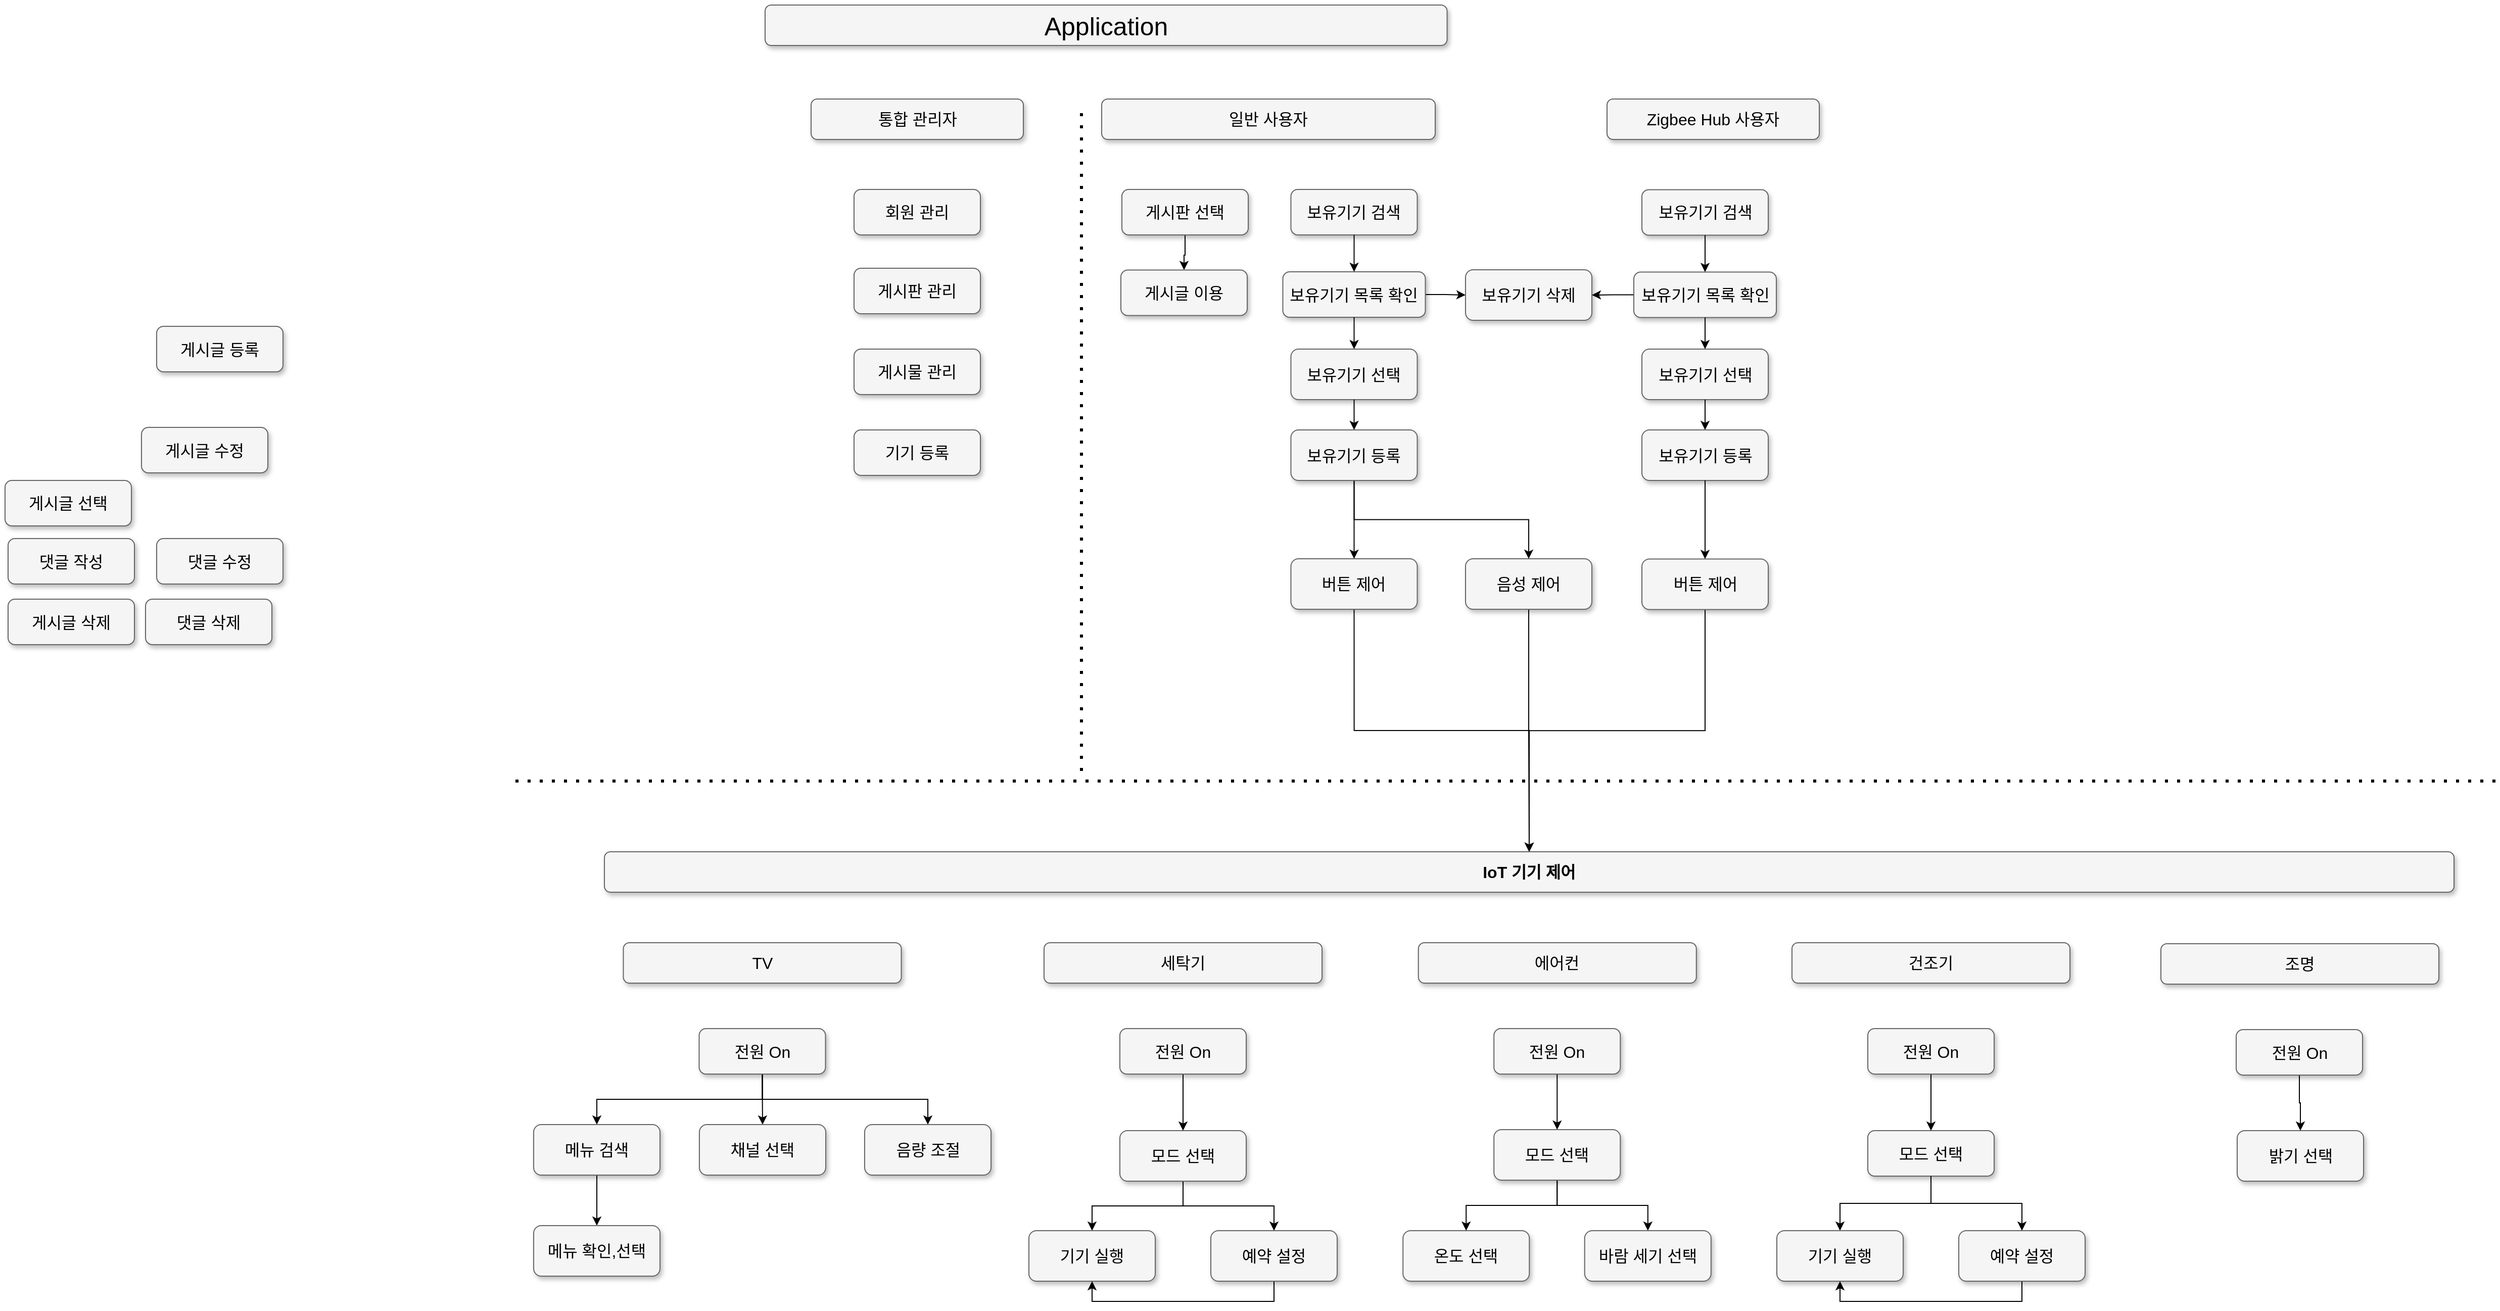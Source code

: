 <mxfile version="24.2.2" type="device">
  <diagram name="페이지-1" id="aEkr7pqib0jLtGHS6V4k">
    <mxGraphModel dx="4044" dy="74" grid="1" gridSize="10" guides="1" tooltips="1" connect="1" arrows="1" fold="1" page="1" pageScale="1" pageWidth="827" pageHeight="1169" math="0" shadow="0">
      <root>
        <mxCell id="0" />
        <mxCell id="1" parent="0" />
        <mxCell id="TS4RJotG6JJuYp0zOZz3-48" value="게시글 등록" style="whiteSpace=wrap;html=1;rounded=1;shadow=1;strokeWidth=1;fontSize=16;align=center;fillColor=#f5f5f5;strokeColor=#666666;" vertex="1" parent="1">
          <mxGeometry x="-1355" y="2300" width="125" height="45" as="geometry" />
        </mxCell>
        <mxCell id="TS4RJotG6JJuYp0zOZz3-49" value="게시글 선택" style="whiteSpace=wrap;html=1;rounded=1;shadow=1;strokeWidth=1;fontSize=16;align=center;fillColor=#f5f5f5;strokeColor=#666666;" vertex="1" parent="1">
          <mxGeometry x="-1505" y="2452.5" width="125" height="45" as="geometry" />
        </mxCell>
        <mxCell id="TS4RJotG6JJuYp0zOZz3-50" value="댓글 작성" style="whiteSpace=wrap;html=1;rounded=1;shadow=1;strokeWidth=1;fontSize=16;align=center;fillColor=#f5f5f5;strokeColor=#666666;" vertex="1" parent="1">
          <mxGeometry x="-1502" y="2510" width="125" height="45" as="geometry" />
        </mxCell>
        <mxCell id="TS4RJotG6JJuYp0zOZz3-51" value="게시글 수정" style="whiteSpace=wrap;html=1;rounded=1;shadow=1;strokeWidth=1;fontSize=16;align=center;fillColor=#f5f5f5;strokeColor=#666666;" vertex="1" parent="1">
          <mxGeometry x="-1370" y="2400" width="125" height="45" as="geometry" />
        </mxCell>
        <mxCell id="TS4RJotG6JJuYp0zOZz3-52" value="게시글 삭제" style="whiteSpace=wrap;html=1;rounded=1;shadow=1;strokeWidth=1;fontSize=16;align=center;fillColor=#f5f5f5;strokeColor=#666666;" vertex="1" parent="1">
          <mxGeometry x="-1502" y="2570" width="125" height="45" as="geometry" />
        </mxCell>
        <mxCell id="TS4RJotG6JJuYp0zOZz3-53" value="댓글 수정" style="whiteSpace=wrap;html=1;rounded=1;shadow=1;strokeWidth=1;fontSize=16;align=center;fillColor=#f5f5f5;strokeColor=#666666;" vertex="1" parent="1">
          <mxGeometry x="-1355" y="2510" width="125" height="45" as="geometry" />
        </mxCell>
        <mxCell id="TS4RJotG6JJuYp0zOZz3-54" value="댓글 삭제" style="whiteSpace=wrap;html=1;rounded=1;shadow=1;strokeWidth=1;fontSize=16;align=center;fillColor=#f5f5f5;strokeColor=#666666;" vertex="1" parent="1">
          <mxGeometry x="-1366" y="2570" width="125" height="45" as="geometry" />
        </mxCell>
        <mxCell id="WFwcToHxhKapd6b1TXgg-1" value="통합 관리자" style="whiteSpace=wrap;html=1;rounded=1;shadow=1;strokeWidth=1;fontSize=16;align=center;fillColor=#f5f5f5;strokeColor=#666666;" parent="1" vertex="1">
          <mxGeometry x="-707.5" y="2075" width="210" height="40" as="geometry" />
        </mxCell>
        <mxCell id="WFwcToHxhKapd6b1TXgg-10" value="일반 사용자" style="whiteSpace=wrap;html=1;rounded=1;shadow=1;strokeWidth=1;fontSize=16;align=center;fillColor=#f5f5f5;strokeColor=#666666;" parent="1" vertex="1">
          <mxGeometry x="-420" y="2075" width="330" height="40" as="geometry" />
        </mxCell>
        <mxCell id="TS4RJotG6JJuYp0zOZz3-97" style="edgeStyle=orthogonalEdgeStyle;rounded=0;orthogonalLoop=1;jettySize=auto;html=1;exitX=0.5;exitY=1;exitDx=0;exitDy=0;" edge="1" parent="1" source="WFwcToHxhKapd6b1TXgg-13" target="WFwcToHxhKapd6b1TXgg-37">
          <mxGeometry relative="1" as="geometry" />
        </mxCell>
        <mxCell id="WFwcToHxhKapd6b1TXgg-13" value="음성 제어" style="whiteSpace=wrap;html=1;rounded=1;shadow=1;strokeWidth=1;fontSize=16;align=center;fillColor=#f5f5f5;strokeColor=#666666;" parent="1" vertex="1">
          <mxGeometry x="-60" y="2530" width="125" height="50" as="geometry" />
        </mxCell>
        <mxCell id="WFwcToHxhKapd6b1TXgg-17" value="&lt;font style=&quot;font-size: 25px;&quot;&gt;Application&lt;/font&gt;" style="whiteSpace=wrap;html=1;rounded=1;shadow=1;strokeWidth=1;fontSize=16;align=center;fillColor=#f5f5f5;strokeColor=#666666;" parent="1" vertex="1">
          <mxGeometry x="-753" y="1982" width="674.75" height="40" as="geometry" />
        </mxCell>
        <mxCell id="WFwcToHxhKapd6b1TXgg-26" value="보유기기 삭제" style="whiteSpace=wrap;html=1;rounded=1;shadow=1;strokeWidth=1;fontSize=16;align=center;fillColor=#f5f5f5;strokeColor=#666666;" parent="1" vertex="1">
          <mxGeometry x="-60" y="2244" width="125" height="50" as="geometry" />
        </mxCell>
        <mxCell id="TS4RJotG6JJuYp0zOZz3-100" style="edgeStyle=orthogonalEdgeStyle;rounded=0;orthogonalLoop=1;jettySize=auto;html=1;exitX=0.5;exitY=1;exitDx=0;exitDy=0;" edge="1" parent="1" source="WFwcToHxhKapd6b1TXgg-27" target="WFwcToHxhKapd6b1TXgg-37">
          <mxGeometry relative="1" as="geometry" />
        </mxCell>
        <mxCell id="WFwcToHxhKapd6b1TXgg-27" value="버튼 제어" style="whiteSpace=wrap;html=1;rounded=1;shadow=1;strokeWidth=1;fontSize=16;align=center;fillColor=#f5f5f5;strokeColor=#666666;" parent="1" vertex="1">
          <mxGeometry x="-232.75" y="2530" width="125" height="50" as="geometry" />
        </mxCell>
        <mxCell id="WFwcToHxhKapd6b1TXgg-37" value="&lt;b&gt;IoT 기기 제어&lt;/b&gt;" style="whiteSpace=wrap;html=1;rounded=1;shadow=1;strokeWidth=1;fontSize=16;align=center;fillColor=#f5f5f5;strokeColor=#666666;" parent="1" vertex="1">
          <mxGeometry x="-912" y="2820" width="1830" height="40" as="geometry" />
        </mxCell>
        <mxCell id="WFwcToHxhKapd6b1TXgg-38" value="세탁기" style="whiteSpace=wrap;html=1;rounded=1;shadow=1;strokeWidth=1;fontSize=16;align=center;fillColor=#f5f5f5;strokeColor=#666666;" parent="1" vertex="1">
          <mxGeometry x="-477" y="2910" width="275" height="40" as="geometry" />
        </mxCell>
        <mxCell id="WFwcToHxhKapd6b1TXgg-39" value="에어컨" style="whiteSpace=wrap;html=1;rounded=1;shadow=1;strokeWidth=1;fontSize=16;align=center;fillColor=#f5f5f5;strokeColor=#666666;" parent="1" vertex="1">
          <mxGeometry x="-106.62" y="2910" width="275" height="40" as="geometry" />
        </mxCell>
        <mxCell id="WFwcToHxhKapd6b1TXgg-40" value="TV" style="whiteSpace=wrap;html=1;rounded=1;shadow=1;strokeWidth=1;fontSize=16;align=center;fillColor=#f5f5f5;strokeColor=#666666;" parent="1" vertex="1">
          <mxGeometry x="-893.25" y="2910" width="275" height="40" as="geometry" />
        </mxCell>
        <mxCell id="WFwcToHxhKapd6b1TXgg-41" value="건조기" style="whiteSpace=wrap;html=1;rounded=1;shadow=1;strokeWidth=1;fontSize=16;align=center;fillColor=#f5f5f5;strokeColor=#666666;" parent="1" vertex="1">
          <mxGeometry x="263" y="2910" width="275" height="40" as="geometry" />
        </mxCell>
        <mxCell id="WFwcToHxhKapd6b1TXgg-42" value="조명" style="whiteSpace=wrap;html=1;rounded=1;shadow=1;strokeWidth=1;fontSize=16;align=center;fillColor=#f5f5f5;strokeColor=#666666;" parent="1" vertex="1">
          <mxGeometry x="628" y="2911" width="275" height="40" as="geometry" />
        </mxCell>
        <mxCell id="TS4RJotG6JJuYp0zOZz3-88" style="edgeStyle=orthogonalEdgeStyle;rounded=0;orthogonalLoop=1;jettySize=auto;html=1;exitX=0.5;exitY=1;exitDx=0;exitDy=0;entryX=0.5;entryY=1;entryDx=0;entryDy=0;" edge="1" parent="1" source="WFwcToHxhKapd6b1TXgg-43" target="TS4RJotG6JJuYp0zOZz3-72">
          <mxGeometry relative="1" as="geometry">
            <mxPoint x="-443.12" y="3255" as="targetPoint" />
          </mxGeometry>
        </mxCell>
        <mxCell id="WFwcToHxhKapd6b1TXgg-43" value="예약 설정" style="whiteSpace=wrap;html=1;rounded=1;shadow=1;strokeWidth=1;fontSize=16;align=center;fillColor=#f5f5f5;strokeColor=#666666;" parent="1" vertex="1">
          <mxGeometry x="-312" y="3195" width="125" height="50" as="geometry" />
        </mxCell>
        <mxCell id="TS4RJotG6JJuYp0zOZz3-74" style="edgeStyle=orthogonalEdgeStyle;rounded=0;orthogonalLoop=1;jettySize=auto;html=1;exitX=0.5;exitY=1;exitDx=0;exitDy=0;" edge="1" parent="1" source="WFwcToHxhKapd6b1TXgg-44" target="TS4RJotG6JJuYp0zOZz3-72">
          <mxGeometry relative="1" as="geometry" />
        </mxCell>
        <mxCell id="TS4RJotG6JJuYp0zOZz3-75" style="edgeStyle=orthogonalEdgeStyle;rounded=0;orthogonalLoop=1;jettySize=auto;html=1;exitX=0.5;exitY=1;exitDx=0;exitDy=0;entryX=0.5;entryY=0;entryDx=0;entryDy=0;" edge="1" parent="1" source="WFwcToHxhKapd6b1TXgg-44" target="WFwcToHxhKapd6b1TXgg-43">
          <mxGeometry relative="1" as="geometry" />
        </mxCell>
        <mxCell id="WFwcToHxhKapd6b1TXgg-44" value="모드 선택" style="whiteSpace=wrap;html=1;rounded=1;shadow=1;strokeWidth=1;fontSize=16;align=center;fillColor=#f5f5f5;strokeColor=#666666;" parent="1" vertex="1">
          <mxGeometry x="-402" y="3096" width="125" height="50" as="geometry" />
        </mxCell>
        <mxCell id="WFwcToHxhKapd6b1TXgg-46" value="온도 선택" style="whiteSpace=wrap;html=1;rounded=1;shadow=1;strokeWidth=1;fontSize=16;align=center;fillColor=#f5f5f5;strokeColor=#666666;" parent="1" vertex="1">
          <mxGeometry x="-121.87" y="3195" width="125" height="50" as="geometry" />
        </mxCell>
        <mxCell id="TS4RJotG6JJuYp0zOZz3-67" style="edgeStyle=orthogonalEdgeStyle;rounded=0;orthogonalLoop=1;jettySize=auto;html=1;exitX=0.5;exitY=1;exitDx=0;exitDy=0;entryX=0.5;entryY=0;entryDx=0;entryDy=0;" edge="1" parent="1" source="WFwcToHxhKapd6b1TXgg-48" target="WFwcToHxhKapd6b1TXgg-62">
          <mxGeometry relative="1" as="geometry" />
        </mxCell>
        <mxCell id="TS4RJotG6JJuYp0zOZz3-68" style="edgeStyle=orthogonalEdgeStyle;rounded=0;orthogonalLoop=1;jettySize=auto;html=1;exitX=0.5;exitY=1;exitDx=0;exitDy=0;entryX=0.5;entryY=0;entryDx=0;entryDy=0;" edge="1" parent="1" source="WFwcToHxhKapd6b1TXgg-48" target="WFwcToHxhKapd6b1TXgg-56">
          <mxGeometry relative="1" as="geometry" />
        </mxCell>
        <mxCell id="TS4RJotG6JJuYp0zOZz3-69" style="edgeStyle=orthogonalEdgeStyle;rounded=0;orthogonalLoop=1;jettySize=auto;html=1;exitX=0.5;exitY=1;exitDx=0;exitDy=0;entryX=0.5;entryY=0;entryDx=0;entryDy=0;" edge="1" parent="1" source="WFwcToHxhKapd6b1TXgg-48" target="TS4RJotG6JJuYp0zOZz3-66">
          <mxGeometry relative="1" as="geometry" />
        </mxCell>
        <mxCell id="WFwcToHxhKapd6b1TXgg-48" value="전원 On" style="whiteSpace=wrap;html=1;rounded=1;shadow=1;strokeWidth=1;fontSize=16;align=center;fillColor=#f5f5f5;strokeColor=#666666;" parent="1" vertex="1">
          <mxGeometry x="-818.25" y="2995" width="125" height="45" as="geometry" />
        </mxCell>
        <mxCell id="WFwcToHxhKapd6b1TXgg-49" value="모드 선택" style="whiteSpace=wrap;html=1;rounded=1;shadow=1;strokeWidth=1;fontSize=16;align=center;fillColor=#f5f5f5;strokeColor=#666666;" parent="1" vertex="1">
          <mxGeometry x="338" y="3096" width="125" height="45" as="geometry" />
        </mxCell>
        <mxCell id="WFwcToHxhKapd6b1TXgg-52" value="밝기 선택" style="whiteSpace=wrap;html=1;rounded=1;shadow=1;strokeWidth=1;fontSize=16;align=center;fillColor=#f5f5f5;strokeColor=#666666;" parent="1" vertex="1">
          <mxGeometry x="703.5" y="3096" width="125" height="50" as="geometry" />
        </mxCell>
        <mxCell id="TS4RJotG6JJuYp0zOZz3-81" style="edgeStyle=orthogonalEdgeStyle;rounded=0;orthogonalLoop=1;jettySize=auto;html=1;exitX=0.5;exitY=1;exitDx=0;exitDy=0;entryX=0.5;entryY=0;entryDx=0;entryDy=0;" edge="1" parent="1" source="WFwcToHxhKapd6b1TXgg-53" target="WFwcToHxhKapd6b1TXgg-46">
          <mxGeometry relative="1" as="geometry" />
        </mxCell>
        <mxCell id="TS4RJotG6JJuYp0zOZz3-82" style="edgeStyle=orthogonalEdgeStyle;rounded=0;orthogonalLoop=1;jettySize=auto;html=1;exitX=0.5;exitY=1;exitDx=0;exitDy=0;" edge="1" parent="1" source="WFwcToHxhKapd6b1TXgg-53" target="WFwcToHxhKapd6b1TXgg-54">
          <mxGeometry relative="1" as="geometry" />
        </mxCell>
        <mxCell id="WFwcToHxhKapd6b1TXgg-53" value="모드 선택" style="whiteSpace=wrap;html=1;rounded=1;shadow=1;strokeWidth=1;fontSize=16;align=center;fillColor=#f5f5f5;strokeColor=#666666;" parent="1" vertex="1">
          <mxGeometry x="-31.87" y="3095" width="125" height="50" as="geometry" />
        </mxCell>
        <mxCell id="WFwcToHxhKapd6b1TXgg-54" value="&lt;span&gt;바람 세기 선택&lt;/span&gt;" style="whiteSpace=wrap;html=1;rounded=1;shadow=1;strokeWidth=1;fontSize=16;align=center;fillColor=#f5f5f5;strokeColor=#666666;" parent="1" vertex="1">
          <mxGeometry x="57.88" y="3195" width="125" height="50" as="geometry" />
        </mxCell>
        <mxCell id="WFwcToHxhKapd6b1TXgg-56" value="채널 선택" style="whiteSpace=wrap;html=1;rounded=1;shadow=1;strokeWidth=1;fontSize=16;align=center;fillColor=#f5f5f5;strokeColor=#666666;" parent="1" vertex="1">
          <mxGeometry x="-818" y="3090" width="125" height="50" as="geometry" />
        </mxCell>
        <mxCell id="TS4RJotG6JJuYp0zOZz3-70" style="edgeStyle=orthogonalEdgeStyle;rounded=0;orthogonalLoop=1;jettySize=auto;html=1;exitX=0.5;exitY=1;exitDx=0;exitDy=0;" edge="1" parent="1" source="WFwcToHxhKapd6b1TXgg-62" target="TS4RJotG6JJuYp0zOZz3-65">
          <mxGeometry relative="1" as="geometry" />
        </mxCell>
        <mxCell id="WFwcToHxhKapd6b1TXgg-62" value="메뉴 검색" style="whiteSpace=wrap;html=1;rounded=1;shadow=1;strokeWidth=1;fontSize=16;align=center;fillColor=#f5f5f5;strokeColor=#666666;" parent="1" vertex="1">
          <mxGeometry x="-982" y="3090" width="125" height="50" as="geometry" />
        </mxCell>
        <mxCell id="WFwcToHxhKapd6b1TXgg-79" value="" style="endArrow=none;dashed=1;html=1;dashPattern=1 3;strokeWidth=3;rounded=0;" parent="1" edge="1">
          <mxGeometry width="50" height="50" relative="1" as="geometry">
            <mxPoint x="-440" y="2740" as="sourcePoint" />
            <mxPoint x="-440" y="2080" as="targetPoint" />
          </mxGeometry>
        </mxCell>
        <mxCell id="WFwcToHxhKapd6b1TXgg-81" value="" style="endArrow=none;dashed=1;html=1;dashPattern=1 3;strokeWidth=3;rounded=0;" parent="1" edge="1">
          <mxGeometry width="50" height="50" relative="1" as="geometry">
            <mxPoint x="-1000" y="2750" as="sourcePoint" />
            <mxPoint x="960" y="2750" as="targetPoint" />
          </mxGeometry>
        </mxCell>
        <mxCell id="TS4RJotG6JJuYp0zOZz3-34" style="edgeStyle=orthogonalEdgeStyle;rounded=0;orthogonalLoop=1;jettySize=auto;html=1;entryX=1;entryY=0.5;entryDx=0;entryDy=0;" edge="1" parent="1" source="WFwcToHxhKapd6b1TXgg-91" target="WFwcToHxhKapd6b1TXgg-26">
          <mxGeometry relative="1" as="geometry" />
        </mxCell>
        <mxCell id="WFwcToHxhKapd6b1TXgg-91" value="보유기기 목록 확인" style="whiteSpace=wrap;html=1;rounded=1;shadow=1;strokeWidth=1;fontSize=16;align=center;fillColor=#f5f5f5;strokeColor=#666666;" parent="1" vertex="1">
          <mxGeometry x="106.5" y="2246.25" width="141" height="45" as="geometry" />
        </mxCell>
        <mxCell id="WFwcToHxhKapd6b1TXgg-93" value="보유기기 검색" style="whiteSpace=wrap;html=1;rounded=1;shadow=1;strokeWidth=1;fontSize=16;align=center;fillColor=#f5f5f5;strokeColor=#666666;" parent="1" vertex="1">
          <mxGeometry x="114.5" y="2164.75" width="125" height="45" as="geometry" />
        </mxCell>
        <mxCell id="WFwcToHxhKapd6b1TXgg-129" value="보유기기 선택" style="whiteSpace=wrap;html=1;rounded=1;shadow=1;strokeWidth=1;fontSize=16;align=center;fillColor=#f5f5f5;strokeColor=#666666;" parent="1" vertex="1">
          <mxGeometry x="114.5" y="2322.5" width="125" height="50" as="geometry" />
        </mxCell>
        <mxCell id="TS4RJotG6JJuYp0zOZz3-7" value="" style="endArrow=classic;html=1;rounded=0;exitX=0.5;exitY=1;exitDx=0;exitDy=0;entryX=0.5;entryY=0;entryDx=0;entryDy=0;" edge="1" parent="1" source="WFwcToHxhKapd6b1TXgg-93" target="WFwcToHxhKapd6b1TXgg-91">
          <mxGeometry width="50" height="50" relative="1" as="geometry">
            <mxPoint x="55.5" y="2410.25" as="sourcePoint" />
            <mxPoint x="105.5" y="2360.25" as="targetPoint" />
          </mxGeometry>
        </mxCell>
        <mxCell id="TS4RJotG6JJuYp0zOZz3-8" value="" style="endArrow=classic;html=1;rounded=0;exitX=0.5;exitY=1;exitDx=0;exitDy=0;entryX=0.5;entryY=0;entryDx=0;entryDy=0;" edge="1" parent="1" source="WFwcToHxhKapd6b1TXgg-91" target="WFwcToHxhKapd6b1TXgg-129">
          <mxGeometry width="50" height="50" relative="1" as="geometry">
            <mxPoint x="186.5" y="2220.25" as="sourcePoint" />
            <mxPoint x="186.5" y="2260.25" as="targetPoint" />
          </mxGeometry>
        </mxCell>
        <mxCell id="TS4RJotG6JJuYp0zOZz3-9" value="보유기기 등록" style="whiteSpace=wrap;html=1;rounded=1;shadow=1;strokeWidth=1;fontSize=16;align=center;fillColor=#f5f5f5;strokeColor=#666666;" vertex="1" parent="1">
          <mxGeometry x="114.5" y="2402.5" width="125" height="50" as="geometry" />
        </mxCell>
        <mxCell id="TS4RJotG6JJuYp0zOZz3-99" style="edgeStyle=orthogonalEdgeStyle;rounded=0;orthogonalLoop=1;jettySize=auto;html=1;exitX=0.5;exitY=1;exitDx=0;exitDy=0;entryX=0.5;entryY=0;entryDx=0;entryDy=0;" edge="1" parent="1" source="TS4RJotG6JJuYp0zOZz3-10" target="WFwcToHxhKapd6b1TXgg-37">
          <mxGeometry relative="1" as="geometry" />
        </mxCell>
        <mxCell id="TS4RJotG6JJuYp0zOZz3-10" value="버튼 제어" style="whiteSpace=wrap;html=1;rounded=1;shadow=1;strokeWidth=1;fontSize=16;align=center;fillColor=#f5f5f5;strokeColor=#666666;" vertex="1" parent="1">
          <mxGeometry x="114.5" y="2530.25" width="125" height="50" as="geometry" />
        </mxCell>
        <mxCell id="TS4RJotG6JJuYp0zOZz3-11" value="" style="endArrow=classic;html=1;rounded=0;exitX=0.5;exitY=1;exitDx=0;exitDy=0;entryX=0.5;entryY=0;entryDx=0;entryDy=0;" edge="1" parent="1" source="WFwcToHxhKapd6b1TXgg-129" target="TS4RJotG6JJuYp0zOZz3-9">
          <mxGeometry width="50" height="50" relative="1" as="geometry">
            <mxPoint x="186.5" y="2305.25" as="sourcePoint" />
            <mxPoint x="186.5" y="2346.25" as="targetPoint" />
          </mxGeometry>
        </mxCell>
        <mxCell id="TS4RJotG6JJuYp0zOZz3-12" value="" style="endArrow=classic;html=1;rounded=0;exitX=0.5;exitY=1;exitDx=0;exitDy=0;entryX=0.5;entryY=0;entryDx=0;entryDy=0;" edge="1" parent="1" source="TS4RJotG6JJuYp0zOZz3-9" target="TS4RJotG6JJuYp0zOZz3-10">
          <mxGeometry width="50" height="50" relative="1" as="geometry">
            <mxPoint x="196.5" y="2315.25" as="sourcePoint" />
            <mxPoint x="196.5" y="2356.25" as="targetPoint" />
          </mxGeometry>
        </mxCell>
        <mxCell id="TS4RJotG6JJuYp0zOZz3-33" style="edgeStyle=orthogonalEdgeStyle;rounded=0;orthogonalLoop=1;jettySize=auto;html=1;entryX=0;entryY=0.5;entryDx=0;entryDy=0;" edge="1" parent="1" source="TS4RJotG6JJuYp0zOZz3-13" target="WFwcToHxhKapd6b1TXgg-26">
          <mxGeometry relative="1" as="geometry" />
        </mxCell>
        <mxCell id="TS4RJotG6JJuYp0zOZz3-13" value="보유기기 목록 확인" style="whiteSpace=wrap;html=1;rounded=1;shadow=1;strokeWidth=1;fontSize=16;align=center;fillColor=#f5f5f5;strokeColor=#666666;" vertex="1" parent="1">
          <mxGeometry x="-240.75" y="2246" width="141" height="45" as="geometry" />
        </mxCell>
        <mxCell id="TS4RJotG6JJuYp0zOZz3-14" value="보유기기 검색" style="whiteSpace=wrap;html=1;rounded=1;shadow=1;strokeWidth=1;fontSize=16;align=center;fillColor=#f5f5f5;strokeColor=#666666;" vertex="1" parent="1">
          <mxGeometry x="-232.75" y="2164.5" width="125" height="45" as="geometry" />
        </mxCell>
        <mxCell id="TS4RJotG6JJuYp0zOZz3-15" value="보유기기 선택" style="whiteSpace=wrap;html=1;rounded=1;shadow=1;strokeWidth=1;fontSize=16;align=center;fillColor=#f5f5f5;strokeColor=#666666;" vertex="1" parent="1">
          <mxGeometry x="-232.75" y="2322.5" width="125" height="50" as="geometry" />
        </mxCell>
        <mxCell id="TS4RJotG6JJuYp0zOZz3-16" value="" style="endArrow=classic;html=1;rounded=0;exitX=0.5;exitY=1;exitDx=0;exitDy=0;entryX=0.5;entryY=0;entryDx=0;entryDy=0;" edge="1" parent="1" source="TS4RJotG6JJuYp0zOZz3-14" target="TS4RJotG6JJuYp0zOZz3-13">
          <mxGeometry width="50" height="50" relative="1" as="geometry">
            <mxPoint x="-291.75" y="2410" as="sourcePoint" />
            <mxPoint x="-241.75" y="2360" as="targetPoint" />
          </mxGeometry>
        </mxCell>
        <mxCell id="TS4RJotG6JJuYp0zOZz3-17" value="" style="endArrow=classic;html=1;rounded=0;exitX=0.5;exitY=1;exitDx=0;exitDy=0;entryX=0.5;entryY=0;entryDx=0;entryDy=0;" edge="1" parent="1" source="TS4RJotG6JJuYp0zOZz3-13" target="TS4RJotG6JJuYp0zOZz3-15">
          <mxGeometry width="50" height="50" relative="1" as="geometry">
            <mxPoint x="-160.75" y="2220" as="sourcePoint" />
            <mxPoint x="-160.75" y="2260" as="targetPoint" />
          </mxGeometry>
        </mxCell>
        <mxCell id="TS4RJotG6JJuYp0zOZz3-26" style="edgeStyle=orthogonalEdgeStyle;rounded=0;orthogonalLoop=1;jettySize=auto;html=1;exitX=0.5;exitY=1;exitDx=0;exitDy=0;" edge="1" parent="1" source="TS4RJotG6JJuYp0zOZz3-18" target="WFwcToHxhKapd6b1TXgg-27">
          <mxGeometry relative="1" as="geometry" />
        </mxCell>
        <mxCell id="TS4RJotG6JJuYp0zOZz3-60" style="edgeStyle=orthogonalEdgeStyle;rounded=0;orthogonalLoop=1;jettySize=auto;html=1;exitX=0.5;exitY=1;exitDx=0;exitDy=0;entryX=0.5;entryY=0;entryDx=0;entryDy=0;" edge="1" parent="1" source="TS4RJotG6JJuYp0zOZz3-18" target="WFwcToHxhKapd6b1TXgg-13">
          <mxGeometry relative="1" as="geometry" />
        </mxCell>
        <mxCell id="TS4RJotG6JJuYp0zOZz3-18" value="보유기기 등록" style="whiteSpace=wrap;html=1;rounded=1;shadow=1;strokeWidth=1;fontSize=16;align=center;fillColor=#f5f5f5;strokeColor=#666666;" vertex="1" parent="1">
          <mxGeometry x="-232.75" y="2402.5" width="125" height="50" as="geometry" />
        </mxCell>
        <mxCell id="TS4RJotG6JJuYp0zOZz3-19" value="" style="endArrow=classic;html=1;rounded=0;exitX=0.5;exitY=1;exitDx=0;exitDy=0;entryX=0.5;entryY=0;entryDx=0;entryDy=0;" edge="1" parent="1" source="TS4RJotG6JJuYp0zOZz3-15" target="TS4RJotG6JJuYp0zOZz3-18">
          <mxGeometry width="50" height="50" relative="1" as="geometry">
            <mxPoint x="-160.75" y="2305" as="sourcePoint" />
            <mxPoint x="-160.75" y="2346" as="targetPoint" />
          </mxGeometry>
        </mxCell>
        <mxCell id="TS4RJotG6JJuYp0zOZz3-38" value="게시물 관리" style="whiteSpace=wrap;html=1;rounded=1;shadow=1;strokeWidth=1;fontSize=16;align=center;fillColor=#f5f5f5;strokeColor=#666666;" vertex="1" parent="1">
          <mxGeometry x="-665" y="2322.5" width="125" height="45" as="geometry" />
        </mxCell>
        <mxCell id="TS4RJotG6JJuYp0zOZz3-39" value="회원 관리" style="whiteSpace=wrap;html=1;rounded=1;shadow=1;strokeWidth=1;fontSize=16;align=center;fillColor=#f5f5f5;strokeColor=#666666;" vertex="1" parent="1">
          <mxGeometry x="-665" y="2164.5" width="125" height="45" as="geometry" />
        </mxCell>
        <mxCell id="TS4RJotG6JJuYp0zOZz3-40" value="게시판 관리" style="whiteSpace=wrap;html=1;rounded=1;shadow=1;strokeWidth=1;fontSize=16;align=center;fillColor=#f5f5f5;strokeColor=#666666;" vertex="1" parent="1">
          <mxGeometry x="-665" y="2242.5" width="125" height="45" as="geometry" />
        </mxCell>
        <mxCell id="TS4RJotG6JJuYp0zOZz3-41" value="기기 등록" style="whiteSpace=wrap;html=1;rounded=1;shadow=1;strokeWidth=1;fontSize=16;align=center;fillColor=#f5f5f5;strokeColor=#666666;" vertex="1" parent="1">
          <mxGeometry x="-665" y="2402.5" width="125" height="45" as="geometry" />
        </mxCell>
        <mxCell id="TS4RJotG6JJuYp0zOZz3-58" style="edgeStyle=orthogonalEdgeStyle;rounded=0;orthogonalLoop=1;jettySize=auto;html=1;exitX=0.5;exitY=1;exitDx=0;exitDy=0;" edge="1" parent="1" source="TS4RJotG6JJuYp0zOZz3-46" target="TS4RJotG6JJuYp0zOZz3-47">
          <mxGeometry relative="1" as="geometry" />
        </mxCell>
        <mxCell id="TS4RJotG6JJuYp0zOZz3-46" value="게시판 선택" style="whiteSpace=wrap;html=1;rounded=1;shadow=1;strokeWidth=1;fontSize=16;align=center;fillColor=#f5f5f5;strokeColor=#666666;" vertex="1" parent="1">
          <mxGeometry x="-400" y="2164.5" width="125" height="45" as="geometry" />
        </mxCell>
        <mxCell id="TS4RJotG6JJuYp0zOZz3-47" value="게시글 이용" style="whiteSpace=wrap;html=1;rounded=1;shadow=1;strokeWidth=1;fontSize=16;align=center;fillColor=#f5f5f5;strokeColor=#666666;" vertex="1" parent="1">
          <mxGeometry x="-401" y="2244.25" width="125" height="45" as="geometry" />
        </mxCell>
        <mxCell id="TS4RJotG6JJuYp0zOZz3-61" value="Zigbee Hub 사용자" style="whiteSpace=wrap;html=1;rounded=1;shadow=1;strokeWidth=1;fontSize=16;align=center;fillColor=#f5f5f5;strokeColor=#666666;" vertex="1" parent="1">
          <mxGeometry x="80" y="2075" width="210" height="40" as="geometry" />
        </mxCell>
        <mxCell id="TS4RJotG6JJuYp0zOZz3-65" value="메뉴 확인,선택" style="whiteSpace=wrap;html=1;rounded=1;shadow=1;strokeWidth=1;fontSize=16;align=center;fillColor=#f5f5f5;strokeColor=#666666;" vertex="1" parent="1">
          <mxGeometry x="-982" y="3190" width="125" height="50" as="geometry" />
        </mxCell>
        <mxCell id="TS4RJotG6JJuYp0zOZz3-66" value="음량 조절" style="whiteSpace=wrap;html=1;rounded=1;shadow=1;strokeWidth=1;fontSize=16;align=center;fillColor=#f5f5f5;strokeColor=#666666;" vertex="1" parent="1">
          <mxGeometry x="-654.5" y="3090" width="125" height="50" as="geometry" />
        </mxCell>
        <mxCell id="TS4RJotG6JJuYp0zOZz3-73" style="edgeStyle=orthogonalEdgeStyle;rounded=0;orthogonalLoop=1;jettySize=auto;html=1;exitX=0.5;exitY=1;exitDx=0;exitDy=0;entryX=0.5;entryY=0;entryDx=0;entryDy=0;" edge="1" parent="1" source="TS4RJotG6JJuYp0zOZz3-71" target="WFwcToHxhKapd6b1TXgg-44">
          <mxGeometry relative="1" as="geometry" />
        </mxCell>
        <mxCell id="TS4RJotG6JJuYp0zOZz3-71" value="전원 On" style="whiteSpace=wrap;html=1;rounded=1;shadow=1;strokeWidth=1;fontSize=16;align=center;fillColor=#f5f5f5;strokeColor=#666666;" vertex="1" parent="1">
          <mxGeometry x="-402" y="2995" width="125" height="45" as="geometry" />
        </mxCell>
        <mxCell id="TS4RJotG6JJuYp0zOZz3-72" value="기기 실행" style="whiteSpace=wrap;html=1;rounded=1;shadow=1;strokeWidth=1;fontSize=16;align=center;fillColor=#f5f5f5;strokeColor=#666666;" vertex="1" parent="1">
          <mxGeometry x="-492" y="3195" width="125" height="50" as="geometry" />
        </mxCell>
        <mxCell id="TS4RJotG6JJuYp0zOZz3-80" style="edgeStyle=orthogonalEdgeStyle;rounded=0;orthogonalLoop=1;jettySize=auto;html=1;exitX=0.5;exitY=1;exitDx=0;exitDy=0;entryX=0.5;entryY=0;entryDx=0;entryDy=0;" edge="1" parent="1" source="TS4RJotG6JJuYp0zOZz3-76" target="WFwcToHxhKapd6b1TXgg-53">
          <mxGeometry relative="1" as="geometry" />
        </mxCell>
        <mxCell id="TS4RJotG6JJuYp0zOZz3-76" value="전원 On" style="whiteSpace=wrap;html=1;rounded=1;shadow=1;strokeWidth=1;fontSize=16;align=center;fillColor=#f5f5f5;strokeColor=#666666;" vertex="1" parent="1">
          <mxGeometry x="-31.87" y="2995" width="125" height="45" as="geometry" />
        </mxCell>
        <mxCell id="TS4RJotG6JJuYp0zOZz3-83" style="edgeStyle=orthogonalEdgeStyle;rounded=0;orthogonalLoop=1;jettySize=auto;html=1;exitX=0.5;exitY=1;exitDx=0;exitDy=0;entryX=0.5;entryY=0;entryDx=0;entryDy=0;" edge="1" parent="1" source="TS4RJotG6JJuYp0zOZz3-77" target="WFwcToHxhKapd6b1TXgg-49">
          <mxGeometry relative="1" as="geometry" />
        </mxCell>
        <mxCell id="TS4RJotG6JJuYp0zOZz3-77" value="전원 On" style="whiteSpace=wrap;html=1;rounded=1;shadow=1;strokeWidth=1;fontSize=16;align=center;fillColor=#f5f5f5;strokeColor=#666666;" vertex="1" parent="1">
          <mxGeometry x="338" y="2995" width="125" height="45" as="geometry" />
        </mxCell>
        <mxCell id="TS4RJotG6JJuYp0zOZz3-84" style="edgeStyle=orthogonalEdgeStyle;rounded=0;orthogonalLoop=1;jettySize=auto;html=1;exitX=0.5;exitY=1;exitDx=0;exitDy=0;entryX=0.5;entryY=0;entryDx=0;entryDy=0;" edge="1" parent="1" source="TS4RJotG6JJuYp0zOZz3-78" target="WFwcToHxhKapd6b1TXgg-52">
          <mxGeometry relative="1" as="geometry" />
        </mxCell>
        <mxCell id="TS4RJotG6JJuYp0zOZz3-78" value="전원 On" style="whiteSpace=wrap;html=1;rounded=1;shadow=1;strokeWidth=1;fontSize=16;align=center;fillColor=#f5f5f5;strokeColor=#666666;" vertex="1" parent="1">
          <mxGeometry x="702.5" y="2996" width="125" height="45" as="geometry" />
        </mxCell>
        <mxCell id="TS4RJotG6JJuYp0zOZz3-90" style="edgeStyle=orthogonalEdgeStyle;rounded=0;orthogonalLoop=1;jettySize=auto;html=1;exitX=0.5;exitY=1;exitDx=0;exitDy=0;entryX=0.5;entryY=1;entryDx=0;entryDy=0;" edge="1" parent="1" source="TS4RJotG6JJuYp0zOZz3-91" target="TS4RJotG6JJuYp0zOZz3-94">
          <mxGeometry relative="1" as="geometry">
            <mxPoint x="296.88" y="3255" as="targetPoint" />
          </mxGeometry>
        </mxCell>
        <mxCell id="TS4RJotG6JJuYp0zOZz3-91" value="예약 설정" style="whiteSpace=wrap;html=1;rounded=1;shadow=1;strokeWidth=1;fontSize=16;align=center;fillColor=#f5f5f5;strokeColor=#666666;" vertex="1" parent="1">
          <mxGeometry x="428" y="3195" width="125" height="50" as="geometry" />
        </mxCell>
        <mxCell id="TS4RJotG6JJuYp0zOZz3-92" style="edgeStyle=orthogonalEdgeStyle;rounded=0;orthogonalLoop=1;jettySize=auto;html=1;exitX=0.5;exitY=1;exitDx=0;exitDy=0;" edge="1" parent="1" target="TS4RJotG6JJuYp0zOZz3-94" source="WFwcToHxhKapd6b1TXgg-49">
          <mxGeometry relative="1" as="geometry">
            <mxPoint x="400.88" y="3146" as="sourcePoint" />
          </mxGeometry>
        </mxCell>
        <mxCell id="TS4RJotG6JJuYp0zOZz3-93" style="edgeStyle=orthogonalEdgeStyle;rounded=0;orthogonalLoop=1;jettySize=auto;html=1;entryX=0.5;entryY=0;entryDx=0;entryDy=0;exitX=0.5;exitY=1;exitDx=0;exitDy=0;" edge="1" parent="1" target="TS4RJotG6JJuYp0zOZz3-91" source="WFwcToHxhKapd6b1TXgg-49">
          <mxGeometry relative="1" as="geometry">
            <mxPoint x="390.38" y="3175" as="sourcePoint" />
          </mxGeometry>
        </mxCell>
        <mxCell id="TS4RJotG6JJuYp0zOZz3-94" value="기기 실행" style="whiteSpace=wrap;html=1;rounded=1;shadow=1;strokeWidth=1;fontSize=16;align=center;fillColor=#f5f5f5;strokeColor=#666666;" vertex="1" parent="1">
          <mxGeometry x="248" y="3195" width="125" height="50" as="geometry" />
        </mxCell>
      </root>
    </mxGraphModel>
  </diagram>
</mxfile>
